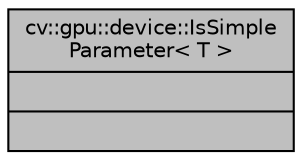 digraph "cv::gpu::device::IsSimpleParameter&lt; T &gt;"
{
 // LATEX_PDF_SIZE
  edge [fontname="Helvetica",fontsize="10",labelfontname="Helvetica",labelfontsize="10"];
  node [fontname="Helvetica",fontsize="10",shape=record];
  Node1 [label="{cv::gpu::device::IsSimple\lParameter\< T \>\n||}",height=0.2,width=0.4,color="black", fillcolor="grey75", style="filled", fontcolor="black",tooltip=" "];
}
